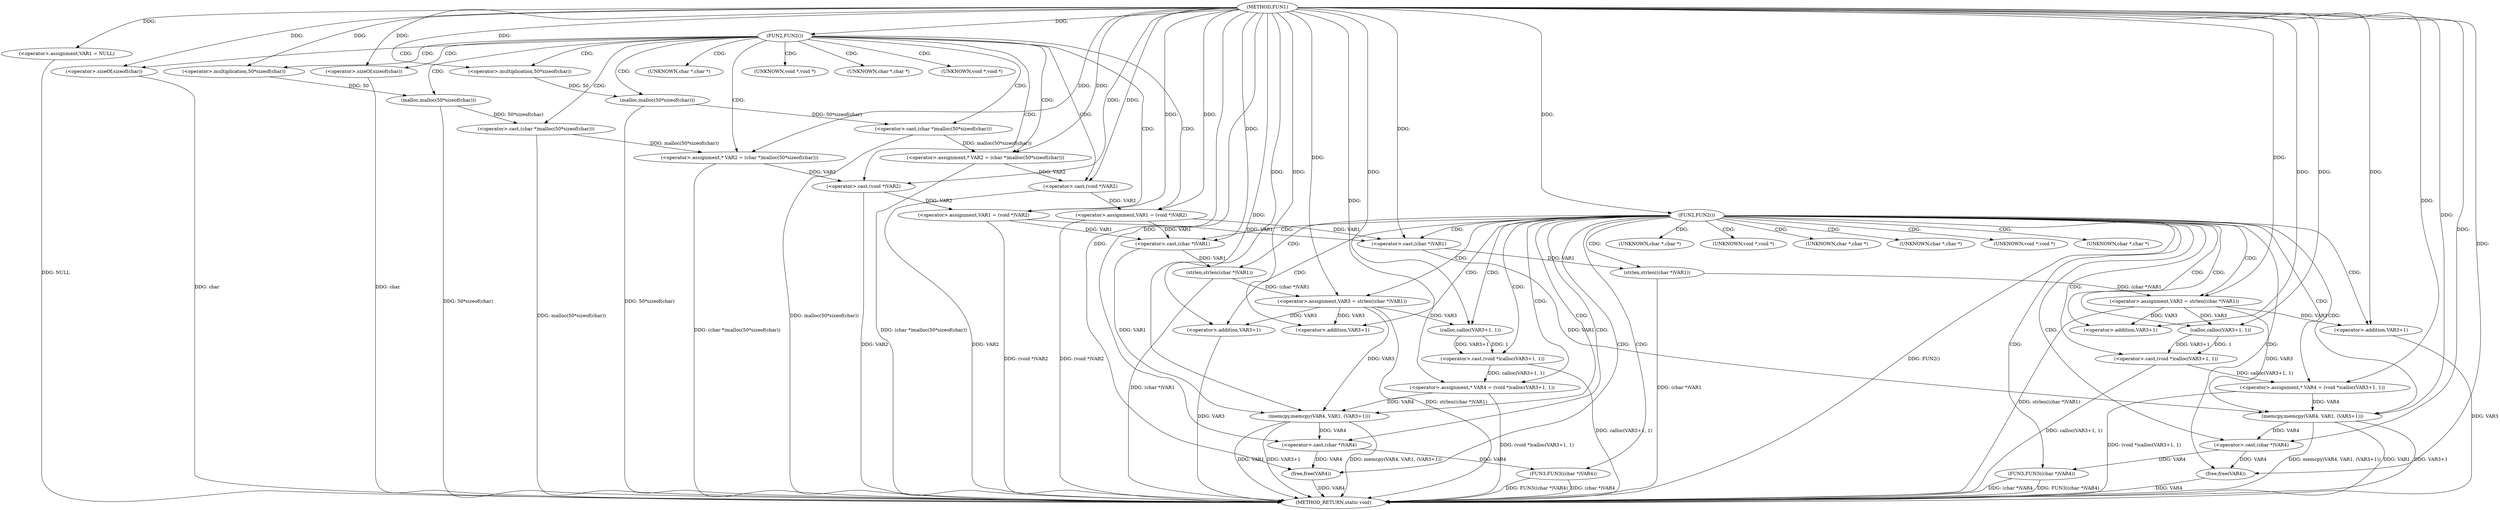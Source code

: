 digraph FUN1 {  
"1000100" [label = "(METHOD,FUN1)" ]
"1000208" [label = "(METHOD_RETURN,static void)" ]
"1000103" [label = "(<operator>.assignment,VAR1 = NULL)" ]
"1000107" [label = "(FUN2,FUN2())" ]
"1000111" [label = "(<operator>.assignment,* VAR2 = (char *)malloc(50*sizeof(char)))" ]
"1000113" [label = "(<operator>.cast,(char *)malloc(50*sizeof(char)))" ]
"1000115" [label = "(malloc,malloc(50*sizeof(char)))" ]
"1000116" [label = "(<operator>.multiplication,50*sizeof(char))" ]
"1000118" [label = "(<operator>.sizeOf,sizeof(char))" ]
"1000120" [label = "(<operator>.assignment,VAR1 = (void *)VAR2)" ]
"1000122" [label = "(<operator>.cast,(void *)VAR2)" ]
"1000129" [label = "(<operator>.assignment,* VAR2 = (char *)malloc(50*sizeof(char)))" ]
"1000131" [label = "(<operator>.cast,(char *)malloc(50*sizeof(char)))" ]
"1000133" [label = "(malloc,malloc(50*sizeof(char)))" ]
"1000134" [label = "(<operator>.multiplication,50*sizeof(char))" ]
"1000136" [label = "(<operator>.sizeOf,sizeof(char))" ]
"1000138" [label = "(<operator>.assignment,VAR1 = (void *)VAR2)" ]
"1000140" [label = "(<operator>.cast,(void *)VAR2)" ]
"1000144" [label = "(FUN2,FUN2())" ]
"1000148" [label = "(<operator>.assignment,VAR3 = strlen((char *)VAR1))" ]
"1000150" [label = "(strlen,strlen((char *)VAR1))" ]
"1000151" [label = "(<operator>.cast,(char *)VAR1)" ]
"1000155" [label = "(<operator>.assignment,* VAR4 = (void *)calloc(VAR3+1, 1))" ]
"1000157" [label = "(<operator>.cast,(void *)calloc(VAR3+1, 1))" ]
"1000159" [label = "(calloc,calloc(VAR3+1, 1))" ]
"1000160" [label = "(<operator>.addition,VAR3+1)" ]
"1000164" [label = "(memcpy,memcpy(VAR4, VAR1, (VAR3+1)))" ]
"1000167" [label = "(<operator>.addition,VAR3+1)" ]
"1000170" [label = "(FUN3,FUN3((char *)VAR4))" ]
"1000171" [label = "(<operator>.cast,(char *)VAR4)" ]
"1000174" [label = "(free,free(VAR4))" ]
"1000180" [label = "(<operator>.assignment,VAR3 = strlen((char *)VAR1))" ]
"1000182" [label = "(strlen,strlen((char *)VAR1))" ]
"1000183" [label = "(<operator>.cast,(char *)VAR1)" ]
"1000187" [label = "(<operator>.assignment,* VAR4 = (void *)calloc(VAR3+1, 1))" ]
"1000189" [label = "(<operator>.cast,(void *)calloc(VAR3+1, 1))" ]
"1000191" [label = "(calloc,calloc(VAR3+1, 1))" ]
"1000192" [label = "(<operator>.addition,VAR3+1)" ]
"1000196" [label = "(memcpy,memcpy(VAR4, VAR1, (VAR3+1)))" ]
"1000199" [label = "(<operator>.addition,VAR3+1)" ]
"1000202" [label = "(FUN3,FUN3((char *)VAR4))" ]
"1000203" [label = "(<operator>.cast,(char *)VAR4)" ]
"1000206" [label = "(free,free(VAR4))" ]
"1000114" [label = "(UNKNOWN,char *,char *)" ]
"1000123" [label = "(UNKNOWN,void *,void *)" ]
"1000132" [label = "(UNKNOWN,char *,char *)" ]
"1000141" [label = "(UNKNOWN,void *,void *)" ]
"1000152" [label = "(UNKNOWN,char *,char *)" ]
"1000158" [label = "(UNKNOWN,void *,void *)" ]
"1000172" [label = "(UNKNOWN,char *,char *)" ]
"1000184" [label = "(UNKNOWN,char *,char *)" ]
"1000190" [label = "(UNKNOWN,void *,void *)" ]
"1000204" [label = "(UNKNOWN,char *,char *)" ]
  "1000150" -> "1000208"  [ label = "DDG: (char *)VAR1"] 
  "1000103" -> "1000208"  [ label = "DDG: NULL"] 
  "1000187" -> "1000208"  [ label = "DDG: (void *)calloc(VAR3+1, 1)"] 
  "1000206" -> "1000208"  [ label = "DDG: VAR4"] 
  "1000131" -> "1000208"  [ label = "DDG: malloc(50*sizeof(char))"] 
  "1000196" -> "1000208"  [ label = "DDG: VAR3+1"] 
  "1000118" -> "1000208"  [ label = "DDG: char"] 
  "1000196" -> "1000208"  [ label = "DDG: memcpy(VAR4, VAR1, (VAR3+1))"] 
  "1000180" -> "1000208"  [ label = "DDG: strlen((char *)VAR1)"] 
  "1000157" -> "1000208"  [ label = "DDG: calloc(VAR3+1, 1)"] 
  "1000167" -> "1000208"  [ label = "DDG: VAR3"] 
  "1000164" -> "1000208"  [ label = "DDG: memcpy(VAR4, VAR1, (VAR3+1))"] 
  "1000140" -> "1000208"  [ label = "DDG: VAR2"] 
  "1000199" -> "1000208"  [ label = "DDG: VAR3"] 
  "1000155" -> "1000208"  [ label = "DDG: (void *)calloc(VAR3+1, 1)"] 
  "1000164" -> "1000208"  [ label = "DDG: VAR1"] 
  "1000138" -> "1000208"  [ label = "DDG: (void *)VAR2"] 
  "1000144" -> "1000208"  [ label = "DDG: FUN2()"] 
  "1000164" -> "1000208"  [ label = "DDG: VAR3+1"] 
  "1000133" -> "1000208"  [ label = "DDG: 50*sizeof(char)"] 
  "1000189" -> "1000208"  [ label = "DDG: calloc(VAR3+1, 1)"] 
  "1000202" -> "1000208"  [ label = "DDG: (char *)VAR4"] 
  "1000113" -> "1000208"  [ label = "DDG: malloc(50*sizeof(char))"] 
  "1000111" -> "1000208"  [ label = "DDG: (char *)malloc(50*sizeof(char))"] 
  "1000120" -> "1000208"  [ label = "DDG: (void *)VAR2"] 
  "1000170" -> "1000208"  [ label = "DDG: (char *)VAR4"] 
  "1000170" -> "1000208"  [ label = "DDG: FUN3((char *)VAR4)"] 
  "1000148" -> "1000208"  [ label = "DDG: strlen((char *)VAR1)"] 
  "1000115" -> "1000208"  [ label = "DDG: 50*sizeof(char)"] 
  "1000182" -> "1000208"  [ label = "DDG: (char *)VAR1"] 
  "1000136" -> "1000208"  [ label = "DDG: char"] 
  "1000174" -> "1000208"  [ label = "DDG: VAR4"] 
  "1000122" -> "1000208"  [ label = "DDG: VAR2"] 
  "1000196" -> "1000208"  [ label = "DDG: VAR1"] 
  "1000129" -> "1000208"  [ label = "DDG: (char *)malloc(50*sizeof(char))"] 
  "1000202" -> "1000208"  [ label = "DDG: FUN3((char *)VAR4)"] 
  "1000100" -> "1000103"  [ label = "DDG: "] 
  "1000100" -> "1000107"  [ label = "DDG: "] 
  "1000113" -> "1000111"  [ label = "DDG: malloc(50*sizeof(char))"] 
  "1000100" -> "1000111"  [ label = "DDG: "] 
  "1000115" -> "1000113"  [ label = "DDG: 50*sizeof(char)"] 
  "1000116" -> "1000115"  [ label = "DDG: 50"] 
  "1000100" -> "1000116"  [ label = "DDG: "] 
  "1000100" -> "1000118"  [ label = "DDG: "] 
  "1000122" -> "1000120"  [ label = "DDG: VAR2"] 
  "1000100" -> "1000120"  [ label = "DDG: "] 
  "1000111" -> "1000122"  [ label = "DDG: VAR2"] 
  "1000100" -> "1000122"  [ label = "DDG: "] 
  "1000131" -> "1000129"  [ label = "DDG: malloc(50*sizeof(char))"] 
  "1000100" -> "1000129"  [ label = "DDG: "] 
  "1000133" -> "1000131"  [ label = "DDG: 50*sizeof(char)"] 
  "1000134" -> "1000133"  [ label = "DDG: 50"] 
  "1000100" -> "1000134"  [ label = "DDG: "] 
  "1000100" -> "1000136"  [ label = "DDG: "] 
  "1000140" -> "1000138"  [ label = "DDG: VAR2"] 
  "1000100" -> "1000138"  [ label = "DDG: "] 
  "1000129" -> "1000140"  [ label = "DDG: VAR2"] 
  "1000100" -> "1000140"  [ label = "DDG: "] 
  "1000100" -> "1000144"  [ label = "DDG: "] 
  "1000150" -> "1000148"  [ label = "DDG: (char *)VAR1"] 
  "1000100" -> "1000148"  [ label = "DDG: "] 
  "1000151" -> "1000150"  [ label = "DDG: VAR1"] 
  "1000138" -> "1000151"  [ label = "DDG: VAR1"] 
  "1000120" -> "1000151"  [ label = "DDG: VAR1"] 
  "1000100" -> "1000151"  [ label = "DDG: "] 
  "1000157" -> "1000155"  [ label = "DDG: calloc(VAR3+1, 1)"] 
  "1000100" -> "1000155"  [ label = "DDG: "] 
  "1000159" -> "1000157"  [ label = "DDG: VAR3+1"] 
  "1000159" -> "1000157"  [ label = "DDG: 1"] 
  "1000148" -> "1000159"  [ label = "DDG: VAR3"] 
  "1000100" -> "1000159"  [ label = "DDG: "] 
  "1000148" -> "1000160"  [ label = "DDG: VAR3"] 
  "1000100" -> "1000160"  [ label = "DDG: "] 
  "1000155" -> "1000164"  [ label = "DDG: VAR4"] 
  "1000100" -> "1000164"  [ label = "DDG: "] 
  "1000151" -> "1000164"  [ label = "DDG: VAR1"] 
  "1000148" -> "1000164"  [ label = "DDG: VAR3"] 
  "1000100" -> "1000167"  [ label = "DDG: "] 
  "1000148" -> "1000167"  [ label = "DDG: VAR3"] 
  "1000171" -> "1000170"  [ label = "DDG: VAR4"] 
  "1000164" -> "1000171"  [ label = "DDG: VAR4"] 
  "1000100" -> "1000171"  [ label = "DDG: "] 
  "1000171" -> "1000174"  [ label = "DDG: VAR4"] 
  "1000100" -> "1000174"  [ label = "DDG: "] 
  "1000182" -> "1000180"  [ label = "DDG: (char *)VAR1"] 
  "1000100" -> "1000180"  [ label = "DDG: "] 
  "1000183" -> "1000182"  [ label = "DDG: VAR1"] 
  "1000138" -> "1000183"  [ label = "DDG: VAR1"] 
  "1000120" -> "1000183"  [ label = "DDG: VAR1"] 
  "1000100" -> "1000183"  [ label = "DDG: "] 
  "1000189" -> "1000187"  [ label = "DDG: calloc(VAR3+1, 1)"] 
  "1000100" -> "1000187"  [ label = "DDG: "] 
  "1000191" -> "1000189"  [ label = "DDG: VAR3+1"] 
  "1000191" -> "1000189"  [ label = "DDG: 1"] 
  "1000180" -> "1000191"  [ label = "DDG: VAR3"] 
  "1000100" -> "1000191"  [ label = "DDG: "] 
  "1000180" -> "1000192"  [ label = "DDG: VAR3"] 
  "1000100" -> "1000192"  [ label = "DDG: "] 
  "1000187" -> "1000196"  [ label = "DDG: VAR4"] 
  "1000100" -> "1000196"  [ label = "DDG: "] 
  "1000183" -> "1000196"  [ label = "DDG: VAR1"] 
  "1000180" -> "1000196"  [ label = "DDG: VAR3"] 
  "1000100" -> "1000199"  [ label = "DDG: "] 
  "1000180" -> "1000199"  [ label = "DDG: VAR3"] 
  "1000203" -> "1000202"  [ label = "DDG: VAR4"] 
  "1000196" -> "1000203"  [ label = "DDG: VAR4"] 
  "1000100" -> "1000203"  [ label = "DDG: "] 
  "1000203" -> "1000206"  [ label = "DDG: VAR4"] 
  "1000100" -> "1000206"  [ label = "DDG: "] 
  "1000107" -> "1000141"  [ label = "CDG: "] 
  "1000107" -> "1000114"  [ label = "CDG: "] 
  "1000107" -> "1000133"  [ label = "CDG: "] 
  "1000107" -> "1000136"  [ label = "CDG: "] 
  "1000107" -> "1000118"  [ label = "CDG: "] 
  "1000107" -> "1000122"  [ label = "CDG: "] 
  "1000107" -> "1000116"  [ label = "CDG: "] 
  "1000107" -> "1000131"  [ label = "CDG: "] 
  "1000107" -> "1000120"  [ label = "CDG: "] 
  "1000107" -> "1000113"  [ label = "CDG: "] 
  "1000107" -> "1000111"  [ label = "CDG: "] 
  "1000107" -> "1000132"  [ label = "CDG: "] 
  "1000107" -> "1000129"  [ label = "CDG: "] 
  "1000107" -> "1000123"  [ label = "CDG: "] 
  "1000107" -> "1000115"  [ label = "CDG: "] 
  "1000107" -> "1000140"  [ label = "CDG: "] 
  "1000107" -> "1000138"  [ label = "CDG: "] 
  "1000107" -> "1000134"  [ label = "CDG: "] 
  "1000144" -> "1000164"  [ label = "CDG: "] 
  "1000144" -> "1000174"  [ label = "CDG: "] 
  "1000144" -> "1000191"  [ label = "CDG: "] 
  "1000144" -> "1000199"  [ label = "CDG: "] 
  "1000144" -> "1000182"  [ label = "CDG: "] 
  "1000144" -> "1000152"  [ label = "CDG: "] 
  "1000144" -> "1000150"  [ label = "CDG: "] 
  "1000144" -> "1000180"  [ label = "CDG: "] 
  "1000144" -> "1000148"  [ label = "CDG: "] 
  "1000144" -> "1000183"  [ label = "CDG: "] 
  "1000144" -> "1000157"  [ label = "CDG: "] 
  "1000144" -> "1000204"  [ label = "CDG: "] 
  "1000144" -> "1000172"  [ label = "CDG: "] 
  "1000144" -> "1000189"  [ label = "CDG: "] 
  "1000144" -> "1000196"  [ label = "CDG: "] 
  "1000144" -> "1000206"  [ label = "CDG: "] 
  "1000144" -> "1000159"  [ label = "CDG: "] 
  "1000144" -> "1000203"  [ label = "CDG: "] 
  "1000144" -> "1000190"  [ label = "CDG: "] 
  "1000144" -> "1000167"  [ label = "CDG: "] 
  "1000144" -> "1000158"  [ label = "CDG: "] 
  "1000144" -> "1000155"  [ label = "CDG: "] 
  "1000144" -> "1000202"  [ label = "CDG: "] 
  "1000144" -> "1000151"  [ label = "CDG: "] 
  "1000144" -> "1000160"  [ label = "CDG: "] 
  "1000144" -> "1000170"  [ label = "CDG: "] 
  "1000144" -> "1000171"  [ label = "CDG: "] 
  "1000144" -> "1000192"  [ label = "CDG: "] 
  "1000144" -> "1000184"  [ label = "CDG: "] 
  "1000144" -> "1000187"  [ label = "CDG: "] 
}

